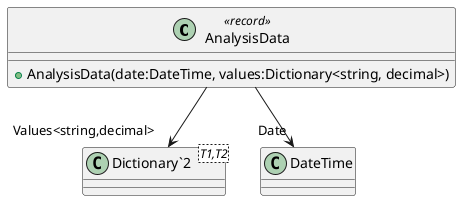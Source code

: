 @startuml
class AnalysisData <<record>> {
    + AnalysisData(date:DateTime, values:Dictionary<string, decimal>)
}
class "Dictionary`2"<T1,T2> {
}
AnalysisData --> "Values<string,decimal>" "Dictionary`2"
AnalysisData --> "Date" DateTime
@enduml
